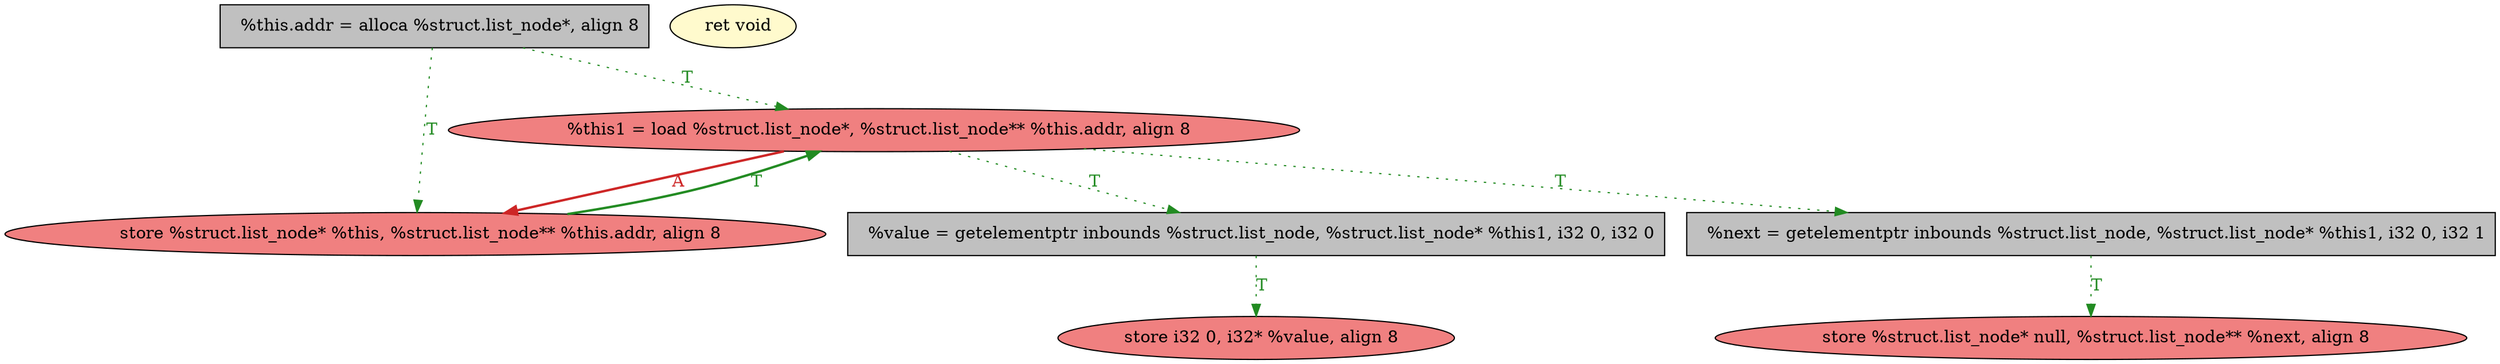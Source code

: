 
digraph G {


node312 [fillcolor=grey,label="  %value = getelementptr inbounds %struct.list_node, %struct.list_node* %this1, i32 0, i32 0",shape=rectangle,style=filled ]
node309 [fillcolor=grey,label="  %this.addr = alloca %struct.list_node*, align 8",shape=rectangle,style=filled ]
node307 [fillcolor=lightcoral,label="  store %struct.list_node* null, %struct.list_node** %next, align 8",shape=ellipse,style=filled ]
node308 [fillcolor=lightcoral,label="  store %struct.list_node* %this, %struct.list_node** %this.addr, align 8",shape=ellipse,style=filled ]
node313 [fillcolor=lightcoral,label="  store i32 0, i32* %value, align 8",shape=ellipse,style=filled ]
node306 [fillcolor=grey,label="  %next = getelementptr inbounds %struct.list_node, %struct.list_node* %this1, i32 0, i32 1",shape=rectangle,style=filled ]
node310 [fillcolor=lemonchiffon,label="  ret void",shape=ellipse,style=filled ]
node311 [fillcolor=lightcoral,label="  %this1 = load %struct.list_node*, %struct.list_node** %this.addr, align 8",shape=ellipse,style=filled ]

node309->node311 [style=dotted,color=forestgreen,label="T",penwidth=1.0,fontcolor=forestgreen ]
node311->node308 [style=solid,color=firebrick3,label="A",penwidth=2.0,fontcolor=firebrick3 ]
node312->node313 [style=dotted,color=forestgreen,label="T",penwidth=1.0,fontcolor=forestgreen ]
node308->node311 [style=solid,color=forestgreen,label="T",penwidth=2.0,fontcolor=forestgreen ]
node306->node307 [style=dotted,color=forestgreen,label="T",penwidth=1.0,fontcolor=forestgreen ]
node309->node308 [style=dotted,color=forestgreen,label="T",penwidth=1.0,fontcolor=forestgreen ]
node311->node312 [style=dotted,color=forestgreen,label="T",penwidth=1.0,fontcolor=forestgreen ]
node311->node306 [style=dotted,color=forestgreen,label="T",penwidth=1.0,fontcolor=forestgreen ]


}
